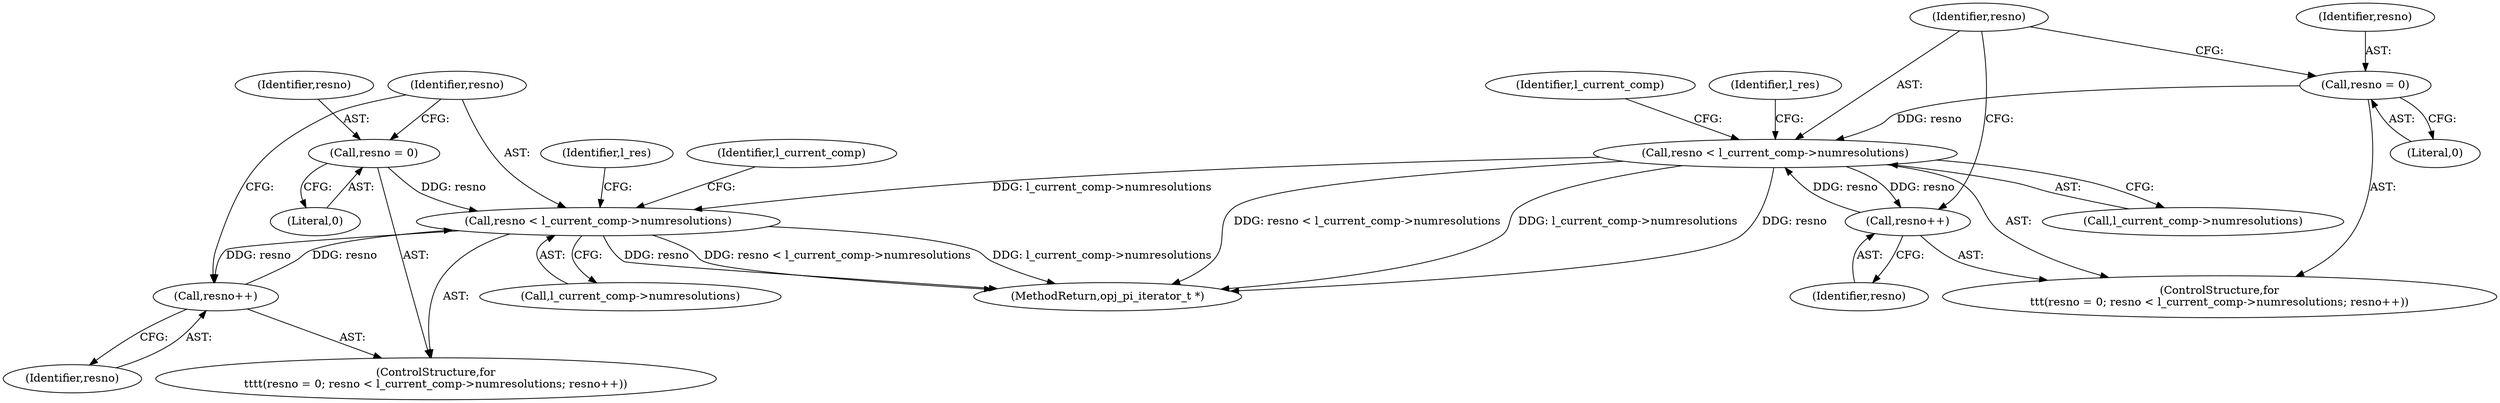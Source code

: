 digraph "0_openjpeg_c16bc057ba3f125051c9966cf1f5b68a05681de4@pointer" {
"1000612" [label="(Call,resno < l_current_comp->numresolutions)"];
"1000617" [label="(Call,resno++)"];
"1000612" [label="(Call,resno < l_current_comp->numresolutions)"];
"1000609" [label="(Call,resno = 0)"];
"1000460" [label="(Call,resno < l_current_comp->numresolutions)"];
"1000457" [label="(Call,resno = 0)"];
"1000465" [label="(Call,resno++)"];
"1000457" [label="(Call,resno = 0)"];
"1000466" [label="(Identifier,resno)"];
"1000696" [label="(MethodReturn,opj_pi_iterator_t *)"];
"1000609" [label="(Call,resno = 0)"];
"1000608" [label="(ControlStructure,for\n\t\t\t\t(resno = 0; resno < l_current_comp->numresolutions; resno++))"];
"1000462" [label="(Call,l_current_comp->numresolutions)"];
"1000613" [label="(Identifier,resno)"];
"1000622" [label="(Identifier,l_res)"];
"1000611" [label="(Literal,0)"];
"1000461" [label="(Identifier,resno)"];
"1000618" [label="(Identifier,resno)"];
"1000617" [label="(Call,resno++)"];
"1000499" [label="(Identifier,l_current_comp)"];
"1000470" [label="(Identifier,l_res)"];
"1000456" [label="(ControlStructure,for\n\t\t\t(resno = 0; resno < l_current_comp->numresolutions; resno++))"];
"1000612" [label="(Call,resno < l_current_comp->numresolutions)"];
"1000458" [label="(Identifier,resno)"];
"1000610" [label="(Identifier,resno)"];
"1000465" [label="(Call,resno++)"];
"1000614" [label="(Call,l_current_comp->numresolutions)"];
"1000651" [label="(Identifier,l_current_comp)"];
"1000459" [label="(Literal,0)"];
"1000460" [label="(Call,resno < l_current_comp->numresolutions)"];
"1000612" -> "1000608"  [label="AST: "];
"1000612" -> "1000614"  [label="CFG: "];
"1000613" -> "1000612"  [label="AST: "];
"1000614" -> "1000612"  [label="AST: "];
"1000622" -> "1000612"  [label="CFG: "];
"1000651" -> "1000612"  [label="CFG: "];
"1000612" -> "1000696"  [label="DDG: l_current_comp->numresolutions"];
"1000612" -> "1000696"  [label="DDG: resno"];
"1000612" -> "1000696"  [label="DDG: resno < l_current_comp->numresolutions"];
"1000617" -> "1000612"  [label="DDG: resno"];
"1000609" -> "1000612"  [label="DDG: resno"];
"1000460" -> "1000612"  [label="DDG: l_current_comp->numresolutions"];
"1000612" -> "1000617"  [label="DDG: resno"];
"1000617" -> "1000608"  [label="AST: "];
"1000617" -> "1000618"  [label="CFG: "];
"1000618" -> "1000617"  [label="AST: "];
"1000613" -> "1000617"  [label="CFG: "];
"1000609" -> "1000608"  [label="AST: "];
"1000609" -> "1000611"  [label="CFG: "];
"1000610" -> "1000609"  [label="AST: "];
"1000611" -> "1000609"  [label="AST: "];
"1000613" -> "1000609"  [label="CFG: "];
"1000460" -> "1000456"  [label="AST: "];
"1000460" -> "1000462"  [label="CFG: "];
"1000461" -> "1000460"  [label="AST: "];
"1000462" -> "1000460"  [label="AST: "];
"1000470" -> "1000460"  [label="CFG: "];
"1000499" -> "1000460"  [label="CFG: "];
"1000460" -> "1000696"  [label="DDG: resno"];
"1000460" -> "1000696"  [label="DDG: resno < l_current_comp->numresolutions"];
"1000460" -> "1000696"  [label="DDG: l_current_comp->numresolutions"];
"1000457" -> "1000460"  [label="DDG: resno"];
"1000465" -> "1000460"  [label="DDG: resno"];
"1000460" -> "1000465"  [label="DDG: resno"];
"1000457" -> "1000456"  [label="AST: "];
"1000457" -> "1000459"  [label="CFG: "];
"1000458" -> "1000457"  [label="AST: "];
"1000459" -> "1000457"  [label="AST: "];
"1000461" -> "1000457"  [label="CFG: "];
"1000465" -> "1000456"  [label="AST: "];
"1000465" -> "1000466"  [label="CFG: "];
"1000466" -> "1000465"  [label="AST: "];
"1000461" -> "1000465"  [label="CFG: "];
}
